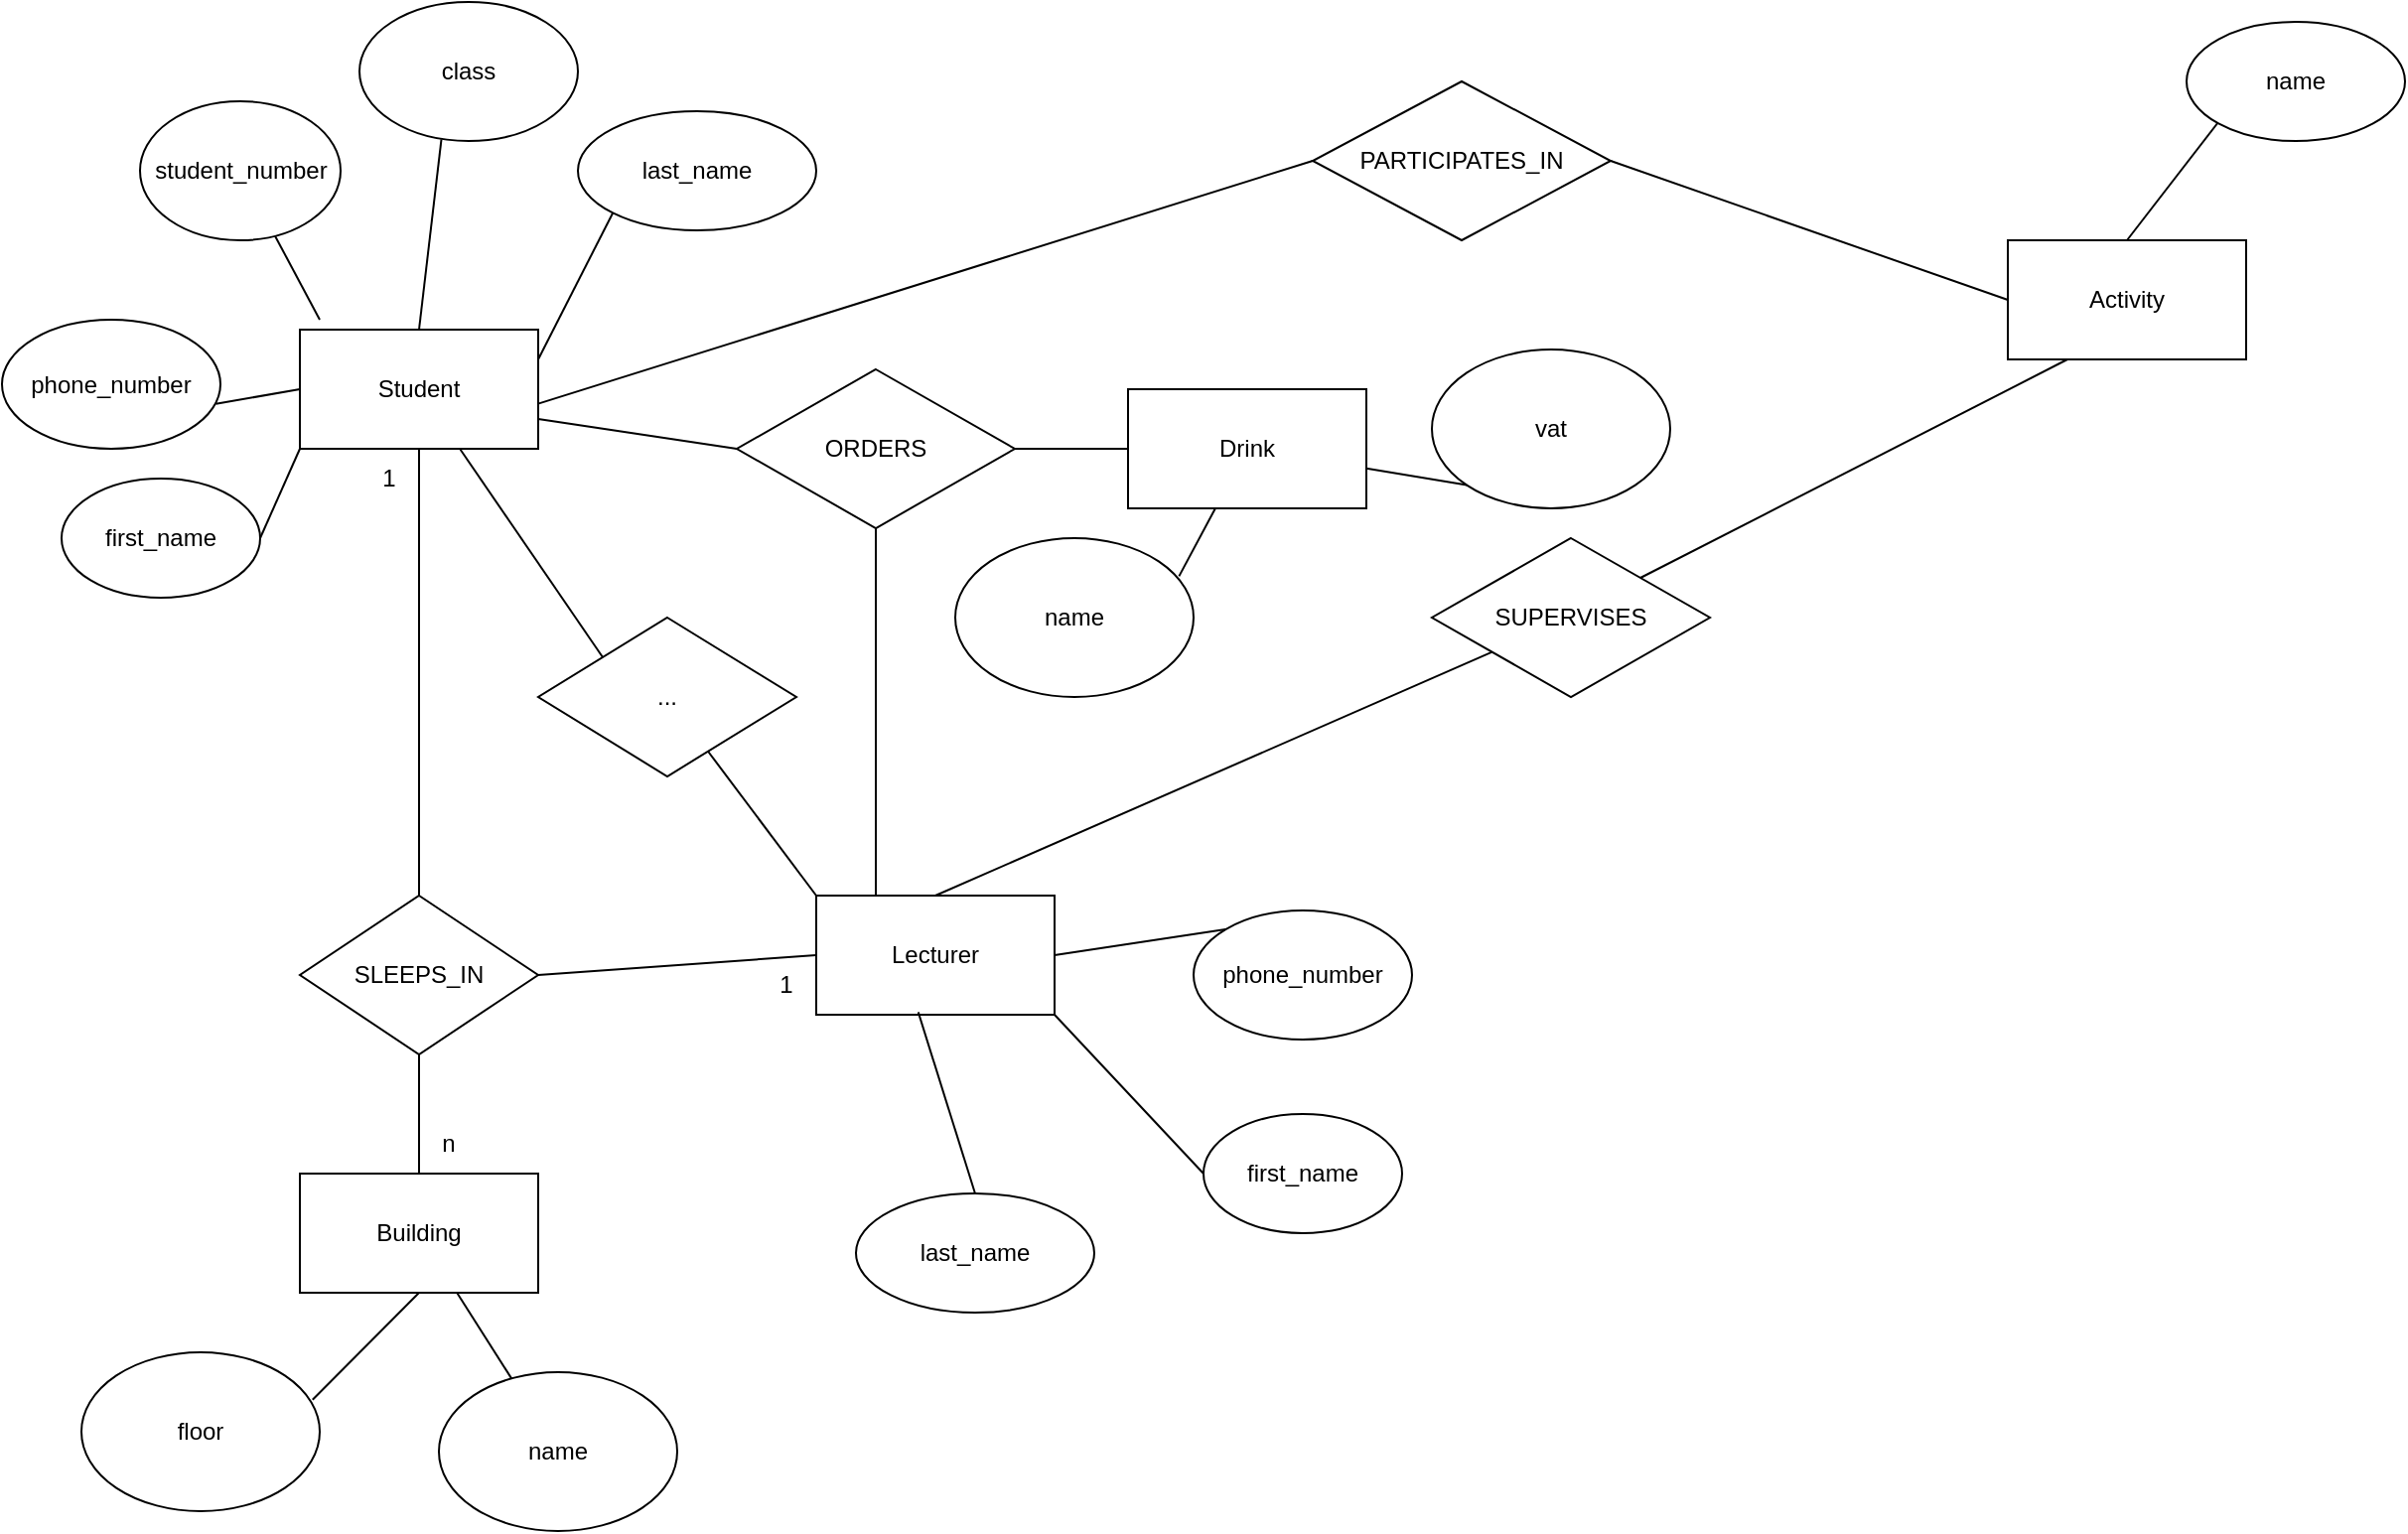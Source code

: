 <mxfile version="23.1.8" type="github">
  <diagram name="Page-1" id="zmict07narDk8DJ9savk">
    <mxGraphModel dx="1187" dy="674" grid="1" gridSize="10" guides="1" tooltips="1" connect="1" arrows="1" fold="1" page="1" pageScale="1" pageWidth="1654" pageHeight="1169" math="0" shadow="0">
      <root>
        <mxCell id="0" />
        <mxCell id="1" parent="0" />
        <mxCell id="j98cUN9TxUNFpsphHox--202" value="Student" style="rounded=0;whiteSpace=wrap;html=1;" vertex="1" parent="1">
          <mxGeometry x="440" y="575" width="120" height="60" as="geometry" />
        </mxCell>
        <mxCell id="j98cUN9TxUNFpsphHox--203" value="Activity" style="rounded=0;whiteSpace=wrap;html=1;" vertex="1" parent="1">
          <mxGeometry x="1300" y="530" width="120" height="60" as="geometry" />
        </mxCell>
        <mxCell id="j98cUN9TxUNFpsphHox--204" value="Building" style="rounded=0;whiteSpace=wrap;html=1;" vertex="1" parent="1">
          <mxGeometry x="440" y="1000" width="120" height="60" as="geometry" />
        </mxCell>
        <mxCell id="j98cUN9TxUNFpsphHox--205" value="Drink" style="rounded=0;whiteSpace=wrap;html=1;" vertex="1" parent="1">
          <mxGeometry x="857" y="605" width="120" height="60" as="geometry" />
        </mxCell>
        <mxCell id="j98cUN9TxUNFpsphHox--206" value="last_name" style="ellipse;whiteSpace=wrap;html=1;" vertex="1" parent="1">
          <mxGeometry x="580" y="465" width="120" height="60" as="geometry" />
        </mxCell>
        <mxCell id="j98cUN9TxUNFpsphHox--207" value="phone_number" style="ellipse;whiteSpace=wrap;html=1;" vertex="1" parent="1">
          <mxGeometry x="290" y="570" width="110" height="65" as="geometry" />
        </mxCell>
        <mxCell id="j98cUN9TxUNFpsphHox--208" value="class" style="ellipse;whiteSpace=wrap;html=1;" vertex="1" parent="1">
          <mxGeometry x="470" y="410" width="110" height="70" as="geometry" />
        </mxCell>
        <mxCell id="j98cUN9TxUNFpsphHox--209" value="student_number" style="ellipse;whiteSpace=wrap;html=1;" vertex="1" parent="1">
          <mxGeometry x="359.5" y="460" width="101" height="70" as="geometry" />
        </mxCell>
        <mxCell id="j98cUN9TxUNFpsphHox--210" value="first_name" style="ellipse;whiteSpace=wrap;html=1;" vertex="1" parent="1">
          <mxGeometry x="320" y="650" width="100" height="60" as="geometry" />
        </mxCell>
        <mxCell id="j98cUN9TxUNFpsphHox--211" value="" style="endArrow=none;html=1;rounded=0;entryX=1;entryY=0.25;entryDx=0;entryDy=0;exitX=0;exitY=1;exitDx=0;exitDy=0;" edge="1" parent="1" source="j98cUN9TxUNFpsphHox--206" target="j98cUN9TxUNFpsphHox--202">
          <mxGeometry width="50" height="50" relative="1" as="geometry">
            <mxPoint x="490" y="740" as="sourcePoint" />
            <mxPoint x="540" y="690" as="targetPoint" />
          </mxGeometry>
        </mxCell>
        <mxCell id="j98cUN9TxUNFpsphHox--212" value="" style="endArrow=none;html=1;rounded=0;exitX=1;exitY=0.5;exitDx=0;exitDy=0;entryX=0;entryY=1;entryDx=0;entryDy=0;" edge="1" parent="1" source="j98cUN9TxUNFpsphHox--210" target="j98cUN9TxUNFpsphHox--202">
          <mxGeometry width="50" height="50" relative="1" as="geometry">
            <mxPoint x="410" y="620" as="sourcePoint" />
            <mxPoint x="460" y="570" as="targetPoint" />
          </mxGeometry>
        </mxCell>
        <mxCell id="j98cUN9TxUNFpsphHox--213" value="" style="endArrow=none;html=1;rounded=0;entryX=0;entryY=0.5;entryDx=0;entryDy=0;exitX=0.979;exitY=0.652;exitDx=0;exitDy=0;exitPerimeter=0;" edge="1" parent="1" source="j98cUN9TxUNFpsphHox--207" target="j98cUN9TxUNFpsphHox--202">
          <mxGeometry width="50" height="50" relative="1" as="geometry">
            <mxPoint x="410" y="610" as="sourcePoint" />
            <mxPoint x="460" y="560" as="targetPoint" />
          </mxGeometry>
        </mxCell>
        <mxCell id="j98cUN9TxUNFpsphHox--214" value="" style="endArrow=none;html=1;rounded=0;" edge="1" parent="1" target="j98cUN9TxUNFpsphHox--209">
          <mxGeometry width="50" height="50" relative="1" as="geometry">
            <mxPoint x="450" y="570" as="sourcePoint" />
            <mxPoint x="510" y="530" as="targetPoint" />
          </mxGeometry>
        </mxCell>
        <mxCell id="j98cUN9TxUNFpsphHox--215" value="" style="endArrow=none;html=1;rounded=0;entryX=0.375;entryY=0.988;entryDx=0;entryDy=0;exitX=0.5;exitY=0;exitDx=0;exitDy=0;entryPerimeter=0;" edge="1" parent="1" source="j98cUN9TxUNFpsphHox--202" target="j98cUN9TxUNFpsphHox--208">
          <mxGeometry width="50" height="50" relative="1" as="geometry">
            <mxPoint x="570" y="670" as="sourcePoint" />
            <mxPoint x="620" y="620" as="targetPoint" />
          </mxGeometry>
        </mxCell>
        <mxCell id="j98cUN9TxUNFpsphHox--216" value="" style="endArrow=none;html=1;rounded=0;exitX=0.5;exitY=0;exitDx=0;exitDy=0;exitPerimeter=0;entryX=0.5;entryY=0;entryDx=0;entryDy=0;" edge="1" parent="1" source="j98cUN9TxUNFpsphHox--203" target="j98cUN9TxUNFpsphHox--217">
          <mxGeometry width="50" height="50" relative="1" as="geometry">
            <mxPoint x="630" y="845.04" as="sourcePoint" />
            <mxPoint x="690.463" y="840.001" as="targetPoint" />
          </mxGeometry>
        </mxCell>
        <mxCell id="j98cUN9TxUNFpsphHox--217" value="name" style="ellipse;whiteSpace=wrap;html=1;" vertex="1" parent="1">
          <mxGeometry x="1390" y="420" width="110" height="60" as="geometry" />
        </mxCell>
        <mxCell id="j98cUN9TxUNFpsphHox--218" value="name" style="ellipse;whiteSpace=wrap;html=1;" vertex="1" parent="1">
          <mxGeometry x="510" y="1100" width="120" height="80" as="geometry" />
        </mxCell>
        <mxCell id="j98cUN9TxUNFpsphHox--219" value="floor" style="ellipse;whiteSpace=wrap;html=1;" vertex="1" parent="1">
          <mxGeometry x="330" y="1090" width="120" height="80" as="geometry" />
        </mxCell>
        <mxCell id="j98cUN9TxUNFpsphHox--220" value="" style="endArrow=none;html=1;rounded=0;exitX=0.5;exitY=1;exitDx=0;exitDy=0;entryX=0.97;entryY=0.298;entryDx=0;entryDy=0;entryPerimeter=0;" edge="1" parent="1" source="j98cUN9TxUNFpsphHox--204" target="j98cUN9TxUNFpsphHox--219">
          <mxGeometry width="50" height="50" relative="1" as="geometry">
            <mxPoint x="570" y="1090" as="sourcePoint" />
            <mxPoint x="420" y="1190" as="targetPoint" />
          </mxGeometry>
        </mxCell>
        <mxCell id="j98cUN9TxUNFpsphHox--221" value="" style="endArrow=none;html=1;rounded=0;" edge="1" parent="1" source="j98cUN9TxUNFpsphHox--204" target="j98cUN9TxUNFpsphHox--218">
          <mxGeometry width="50" height="50" relative="1" as="geometry">
            <mxPoint x="340" y="1060" as="sourcePoint" />
            <mxPoint x="390" y="1010" as="targetPoint" />
          </mxGeometry>
        </mxCell>
        <mxCell id="j98cUN9TxUNFpsphHox--222" value="name" style="ellipse;whiteSpace=wrap;html=1;" vertex="1" parent="1">
          <mxGeometry x="770" y="680" width="120" height="80" as="geometry" />
        </mxCell>
        <mxCell id="j98cUN9TxUNFpsphHox--223" value="vat" style="ellipse;whiteSpace=wrap;html=1;" vertex="1" parent="1">
          <mxGeometry x="1010" y="585" width="120" height="80" as="geometry" />
        </mxCell>
        <mxCell id="j98cUN9TxUNFpsphHox--224" value="" style="endArrow=none;html=1;rounded=0;entryX=0.939;entryY=0.24;entryDx=0;entryDy=0;entryPerimeter=0;" edge="1" parent="1" source="j98cUN9TxUNFpsphHox--205" target="j98cUN9TxUNFpsphHox--222">
          <mxGeometry width="50" height="50" relative="1" as="geometry">
            <mxPoint x="820" y="335" as="sourcePoint" />
            <mxPoint x="870" y="285" as="targetPoint" />
          </mxGeometry>
        </mxCell>
        <mxCell id="j98cUN9TxUNFpsphHox--225" value="" style="endArrow=none;html=1;rounded=0;entryX=0;entryY=1;entryDx=0;entryDy=0;" edge="1" parent="1" source="j98cUN9TxUNFpsphHox--205" target="j98cUN9TxUNFpsphHox--223">
          <mxGeometry width="50" height="50" relative="1" as="geometry">
            <mxPoint x="820" y="335" as="sourcePoint" />
            <mxPoint x="870" y="285" as="targetPoint" />
          </mxGeometry>
        </mxCell>
        <mxCell id="j98cUN9TxUNFpsphHox--226" value="Lecturer" style="rounded=0;whiteSpace=wrap;html=1;" vertex="1" parent="1">
          <mxGeometry x="700" y="860" width="120" height="60" as="geometry" />
        </mxCell>
        <mxCell id="j98cUN9TxUNFpsphHox--227" value="last_name" style="ellipse;whiteSpace=wrap;html=1;" vertex="1" parent="1">
          <mxGeometry x="720" y="1010" width="120" height="60" as="geometry" />
        </mxCell>
        <mxCell id="j98cUN9TxUNFpsphHox--228" value="phone_number" style="ellipse;whiteSpace=wrap;html=1;" vertex="1" parent="1">
          <mxGeometry x="890" y="867.5" width="110" height="65" as="geometry" />
        </mxCell>
        <mxCell id="j98cUN9TxUNFpsphHox--229" value="first_name" style="ellipse;whiteSpace=wrap;html=1;" vertex="1" parent="1">
          <mxGeometry x="895" y="970" width="100" height="60" as="geometry" />
        </mxCell>
        <mxCell id="j98cUN9TxUNFpsphHox--230" value="" style="endArrow=none;html=1;rounded=0;entryX=0.428;entryY=0.978;entryDx=0;entryDy=0;exitX=0.5;exitY=0;exitDx=0;exitDy=0;entryPerimeter=0;" edge="1" parent="1" source="j98cUN9TxUNFpsphHox--227" target="j98cUN9TxUNFpsphHox--226">
          <mxGeometry width="50" height="50" relative="1" as="geometry">
            <mxPoint x="980" y="905" as="sourcePoint" />
            <mxPoint x="1030" y="855" as="targetPoint" />
          </mxGeometry>
        </mxCell>
        <mxCell id="j98cUN9TxUNFpsphHox--231" value="" style="endArrow=none;html=1;rounded=0;exitX=0;exitY=0.5;exitDx=0;exitDy=0;entryX=1;entryY=1;entryDx=0;entryDy=0;" edge="1" parent="1" source="j98cUN9TxUNFpsphHox--229" target="j98cUN9TxUNFpsphHox--226">
          <mxGeometry width="50" height="50" relative="1" as="geometry">
            <mxPoint x="900" y="785" as="sourcePoint" />
            <mxPoint x="950" y="735" as="targetPoint" />
          </mxGeometry>
        </mxCell>
        <mxCell id="j98cUN9TxUNFpsphHox--232" value="" style="endArrow=none;html=1;rounded=0;exitX=0;exitY=0;exitDx=0;exitDy=0;entryX=1;entryY=0.5;entryDx=0;entryDy=0;" edge="1" parent="1" source="j98cUN9TxUNFpsphHox--228" target="j98cUN9TxUNFpsphHox--226">
          <mxGeometry width="50" height="50" relative="1" as="geometry">
            <mxPoint x="900" y="775" as="sourcePoint" />
            <mxPoint x="1060" y="795" as="targetPoint" />
          </mxGeometry>
        </mxCell>
        <mxCell id="j98cUN9TxUNFpsphHox--233" value="SUPERVISES" style="rhombus;whiteSpace=wrap;html=1;" vertex="1" parent="1">
          <mxGeometry x="1010" y="680" width="140" height="80" as="geometry" />
        </mxCell>
        <mxCell id="j98cUN9TxUNFpsphHox--234" value="" style="endArrow=none;html=1;rounded=0;entryX=1;entryY=0;entryDx=0;entryDy=0;exitX=0.25;exitY=1;exitDx=0;exitDy=0;" edge="1" parent="1" source="j98cUN9TxUNFpsphHox--203" target="j98cUN9TxUNFpsphHox--233">
          <mxGeometry width="50" height="50" relative="1" as="geometry">
            <mxPoint x="1350" y="580" as="sourcePoint" />
            <mxPoint x="1280" y="580" as="targetPoint" />
          </mxGeometry>
        </mxCell>
        <mxCell id="j98cUN9TxUNFpsphHox--235" value="" style="endArrow=none;html=1;rounded=0;exitX=0.5;exitY=0;exitDx=0;exitDy=0;" edge="1" parent="1" source="j98cUN9TxUNFpsphHox--226" target="j98cUN9TxUNFpsphHox--233">
          <mxGeometry width="50" height="50" relative="1" as="geometry">
            <mxPoint x="980" y="840" as="sourcePoint" />
            <mxPoint x="1030" y="790" as="targetPoint" />
          </mxGeometry>
        </mxCell>
        <mxCell id="j98cUN9TxUNFpsphHox--236" value="SLEEPS_IN" style="rhombus;whiteSpace=wrap;html=1;" vertex="1" parent="1">
          <mxGeometry x="440" y="860" width="120" height="80" as="geometry" />
        </mxCell>
        <mxCell id="j98cUN9TxUNFpsphHox--237" value="" style="endArrow=none;html=1;rounded=0;exitX=0.5;exitY=1;exitDx=0;exitDy=0;" edge="1" parent="1" source="j98cUN9TxUNFpsphHox--202" target="j98cUN9TxUNFpsphHox--236">
          <mxGeometry width="50" height="50" relative="1" as="geometry">
            <mxPoint x="520" y="690" as="sourcePoint" />
            <mxPoint x="570" y="640" as="targetPoint" />
          </mxGeometry>
        </mxCell>
        <mxCell id="j98cUN9TxUNFpsphHox--238" value="" style="endArrow=none;html=1;rounded=0;entryX=0;entryY=0.5;entryDx=0;entryDy=0;exitX=1;exitY=0.5;exitDx=0;exitDy=0;" edge="1" parent="1" source="j98cUN9TxUNFpsphHox--236" target="j98cUN9TxUNFpsphHox--226">
          <mxGeometry width="50" height="50" relative="1" as="geometry">
            <mxPoint x="830" y="840" as="sourcePoint" />
            <mxPoint x="880" y="790" as="targetPoint" />
          </mxGeometry>
        </mxCell>
        <mxCell id="j98cUN9TxUNFpsphHox--239" value="" style="endArrow=none;html=1;rounded=0;exitX=0.5;exitY=0;exitDx=0;exitDy=0;entryX=0.5;entryY=1;entryDx=0;entryDy=0;" edge="1" parent="1" source="j98cUN9TxUNFpsphHox--204" target="j98cUN9TxUNFpsphHox--236">
          <mxGeometry width="50" height="50" relative="1" as="geometry">
            <mxPoint x="830" y="840" as="sourcePoint" />
            <mxPoint x="880" y="790" as="targetPoint" />
          </mxGeometry>
        </mxCell>
        <mxCell id="j98cUN9TxUNFpsphHox--240" value="ORDERS" style="rhombus;whiteSpace=wrap;html=1;" vertex="1" parent="1">
          <mxGeometry x="660" y="595" width="140" height="80" as="geometry" />
        </mxCell>
        <mxCell id="j98cUN9TxUNFpsphHox--241" value="" style="endArrow=none;html=1;rounded=0;exitX=0;exitY=0.5;exitDx=0;exitDy=0;" edge="1" parent="1" source="j98cUN9TxUNFpsphHox--240">
          <mxGeometry width="50" height="50" relative="1" as="geometry">
            <mxPoint x="550" y="790" as="sourcePoint" />
            <mxPoint x="560" y="620" as="targetPoint" />
          </mxGeometry>
        </mxCell>
        <mxCell id="j98cUN9TxUNFpsphHox--242" value="" style="endArrow=none;html=1;rounded=0;entryX=0;entryY=0.5;entryDx=0;entryDy=0;exitX=1;exitY=0.5;exitDx=0;exitDy=0;" edge="1" parent="1" source="j98cUN9TxUNFpsphHox--240" target="j98cUN9TxUNFpsphHox--205">
          <mxGeometry width="50" height="50" relative="1" as="geometry">
            <mxPoint x="900" y="730" as="sourcePoint" />
            <mxPoint x="950" y="680" as="targetPoint" />
          </mxGeometry>
        </mxCell>
        <mxCell id="j98cUN9TxUNFpsphHox--243" value="" style="endArrow=none;html=1;rounded=0;exitX=0.5;exitY=1;exitDx=0;exitDy=0;entryX=0.25;entryY=0;entryDx=0;entryDy=0;" edge="1" parent="1" source="j98cUN9TxUNFpsphHox--240" target="j98cUN9TxUNFpsphHox--226">
          <mxGeometry width="50" height="50" relative="1" as="geometry">
            <mxPoint x="900" y="730" as="sourcePoint" />
            <mxPoint x="950" y="680" as="targetPoint" />
          </mxGeometry>
        </mxCell>
        <mxCell id="j98cUN9TxUNFpsphHox--244" value="n" style="text;html=1;align=center;verticalAlign=middle;whiteSpace=wrap;rounded=0;" vertex="1" parent="1">
          <mxGeometry x="500" y="970" width="30" height="30" as="geometry" />
        </mxCell>
        <mxCell id="j98cUN9TxUNFpsphHox--245" value="..." style="rhombus;whiteSpace=wrap;html=1;" vertex="1" parent="1">
          <mxGeometry x="560" y="720" width="130" height="80" as="geometry" />
        </mxCell>
        <mxCell id="j98cUN9TxUNFpsphHox--246" value="1" style="text;html=1;align=center;verticalAlign=middle;whiteSpace=wrap;rounded=0;" vertex="1" parent="1">
          <mxGeometry x="470" y="635" width="30" height="30" as="geometry" />
        </mxCell>
        <mxCell id="j98cUN9TxUNFpsphHox--247" value="" style="endArrow=none;html=1;rounded=0;exitX=0;exitY=0;exitDx=0;exitDy=0;" edge="1" parent="1" source="j98cUN9TxUNFpsphHox--245" target="j98cUN9TxUNFpsphHox--202">
          <mxGeometry width="50" height="50" relative="1" as="geometry">
            <mxPoint x="580" y="760" as="sourcePoint" />
            <mxPoint x="630" y="710" as="targetPoint" />
          </mxGeometry>
        </mxCell>
        <mxCell id="j98cUN9TxUNFpsphHox--248" value="1" style="text;html=1;align=center;verticalAlign=middle;whiteSpace=wrap;rounded=0;" vertex="1" parent="1">
          <mxGeometry x="670" y="890" width="30" height="30" as="geometry" />
        </mxCell>
        <mxCell id="j98cUN9TxUNFpsphHox--249" value="" style="endArrow=none;html=1;rounded=0;entryX=0;entryY=0;entryDx=0;entryDy=0;" edge="1" parent="1" source="j98cUN9TxUNFpsphHox--245" target="j98cUN9TxUNFpsphHox--226">
          <mxGeometry width="50" height="50" relative="1" as="geometry">
            <mxPoint x="830" y="690" as="sourcePoint" />
            <mxPoint x="880" y="640" as="targetPoint" />
          </mxGeometry>
        </mxCell>
        <mxCell id="j98cUN9TxUNFpsphHox--250" value="" style="endArrow=none;html=1;rounded=0;exitX=1.003;exitY=0.62;exitDx=0;exitDy=0;exitPerimeter=0;entryX=0;entryY=0.5;entryDx=0;entryDy=0;" edge="1" parent="1" source="j98cUN9TxUNFpsphHox--202" target="j98cUN9TxUNFpsphHox--251">
          <mxGeometry width="50" height="50" relative="1" as="geometry">
            <mxPoint x="770" y="620" as="sourcePoint" />
            <mxPoint x="1020" y="580" as="targetPoint" />
          </mxGeometry>
        </mxCell>
        <mxCell id="j98cUN9TxUNFpsphHox--251" value="PARTICIPATES_IN" style="rhombus;whiteSpace=wrap;html=1;" vertex="1" parent="1">
          <mxGeometry x="950" y="450" width="150" height="80" as="geometry" />
        </mxCell>
        <mxCell id="j98cUN9TxUNFpsphHox--252" value="" style="endArrow=none;html=1;rounded=0;entryX=0;entryY=0.5;entryDx=0;entryDy=0;exitX=1;exitY=0.5;exitDx=0;exitDy=0;" edge="1" parent="1" source="j98cUN9TxUNFpsphHox--251" target="j98cUN9TxUNFpsphHox--203">
          <mxGeometry width="50" height="50" relative="1" as="geometry">
            <mxPoint x="960" y="610" as="sourcePoint" />
            <mxPoint x="1010" y="560" as="targetPoint" />
          </mxGeometry>
        </mxCell>
      </root>
    </mxGraphModel>
  </diagram>
</mxfile>

